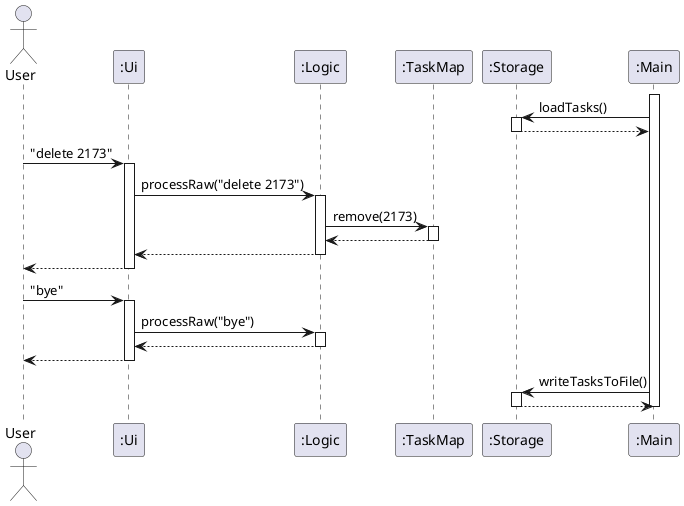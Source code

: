 @startuml

actor User
participant ":Ui" as Ui
participant ":Logic" as Logic
participant ":TaskMap" as TaskMap
participant ":Storage" as Storage
participant ":Main" as Main

'delete
activate Main

Main -> Storage: loadTasks()
activate Storage

'Storage --> Storage: createDirectory()
'activate Storage
'
'Storage --> Storage
'deactivate Storage
'
'Storage --> Storage: readTasksFromFile()
'activate Storage
'
'Storage --> Storage
'deactivate Storage

Storage --> Main
deactivate Storage

User -> Ui: "delete 2173"
activate Ui

Ui -> Logic: processRaw("delete 2173")
activate Logic

Logic -> TaskMap: remove(2173)
activate TaskMap

TaskMap --> Logic
deactivate TaskMap

Logic --> Ui
deactivate Logic

Ui --> User
deactivate Ui

'bye
User -> Ui: "bye"
activate Ui

Ui -> Logic: processRaw("bye")
activate Logic

Logic --> Ui
deactivate Logic

Ui --> User
deactivate Ui

Main -> Storage: writeTasksToFile()
activate Storage

Storage --> Main
deactivate Storage

deactivate Main

@enduml